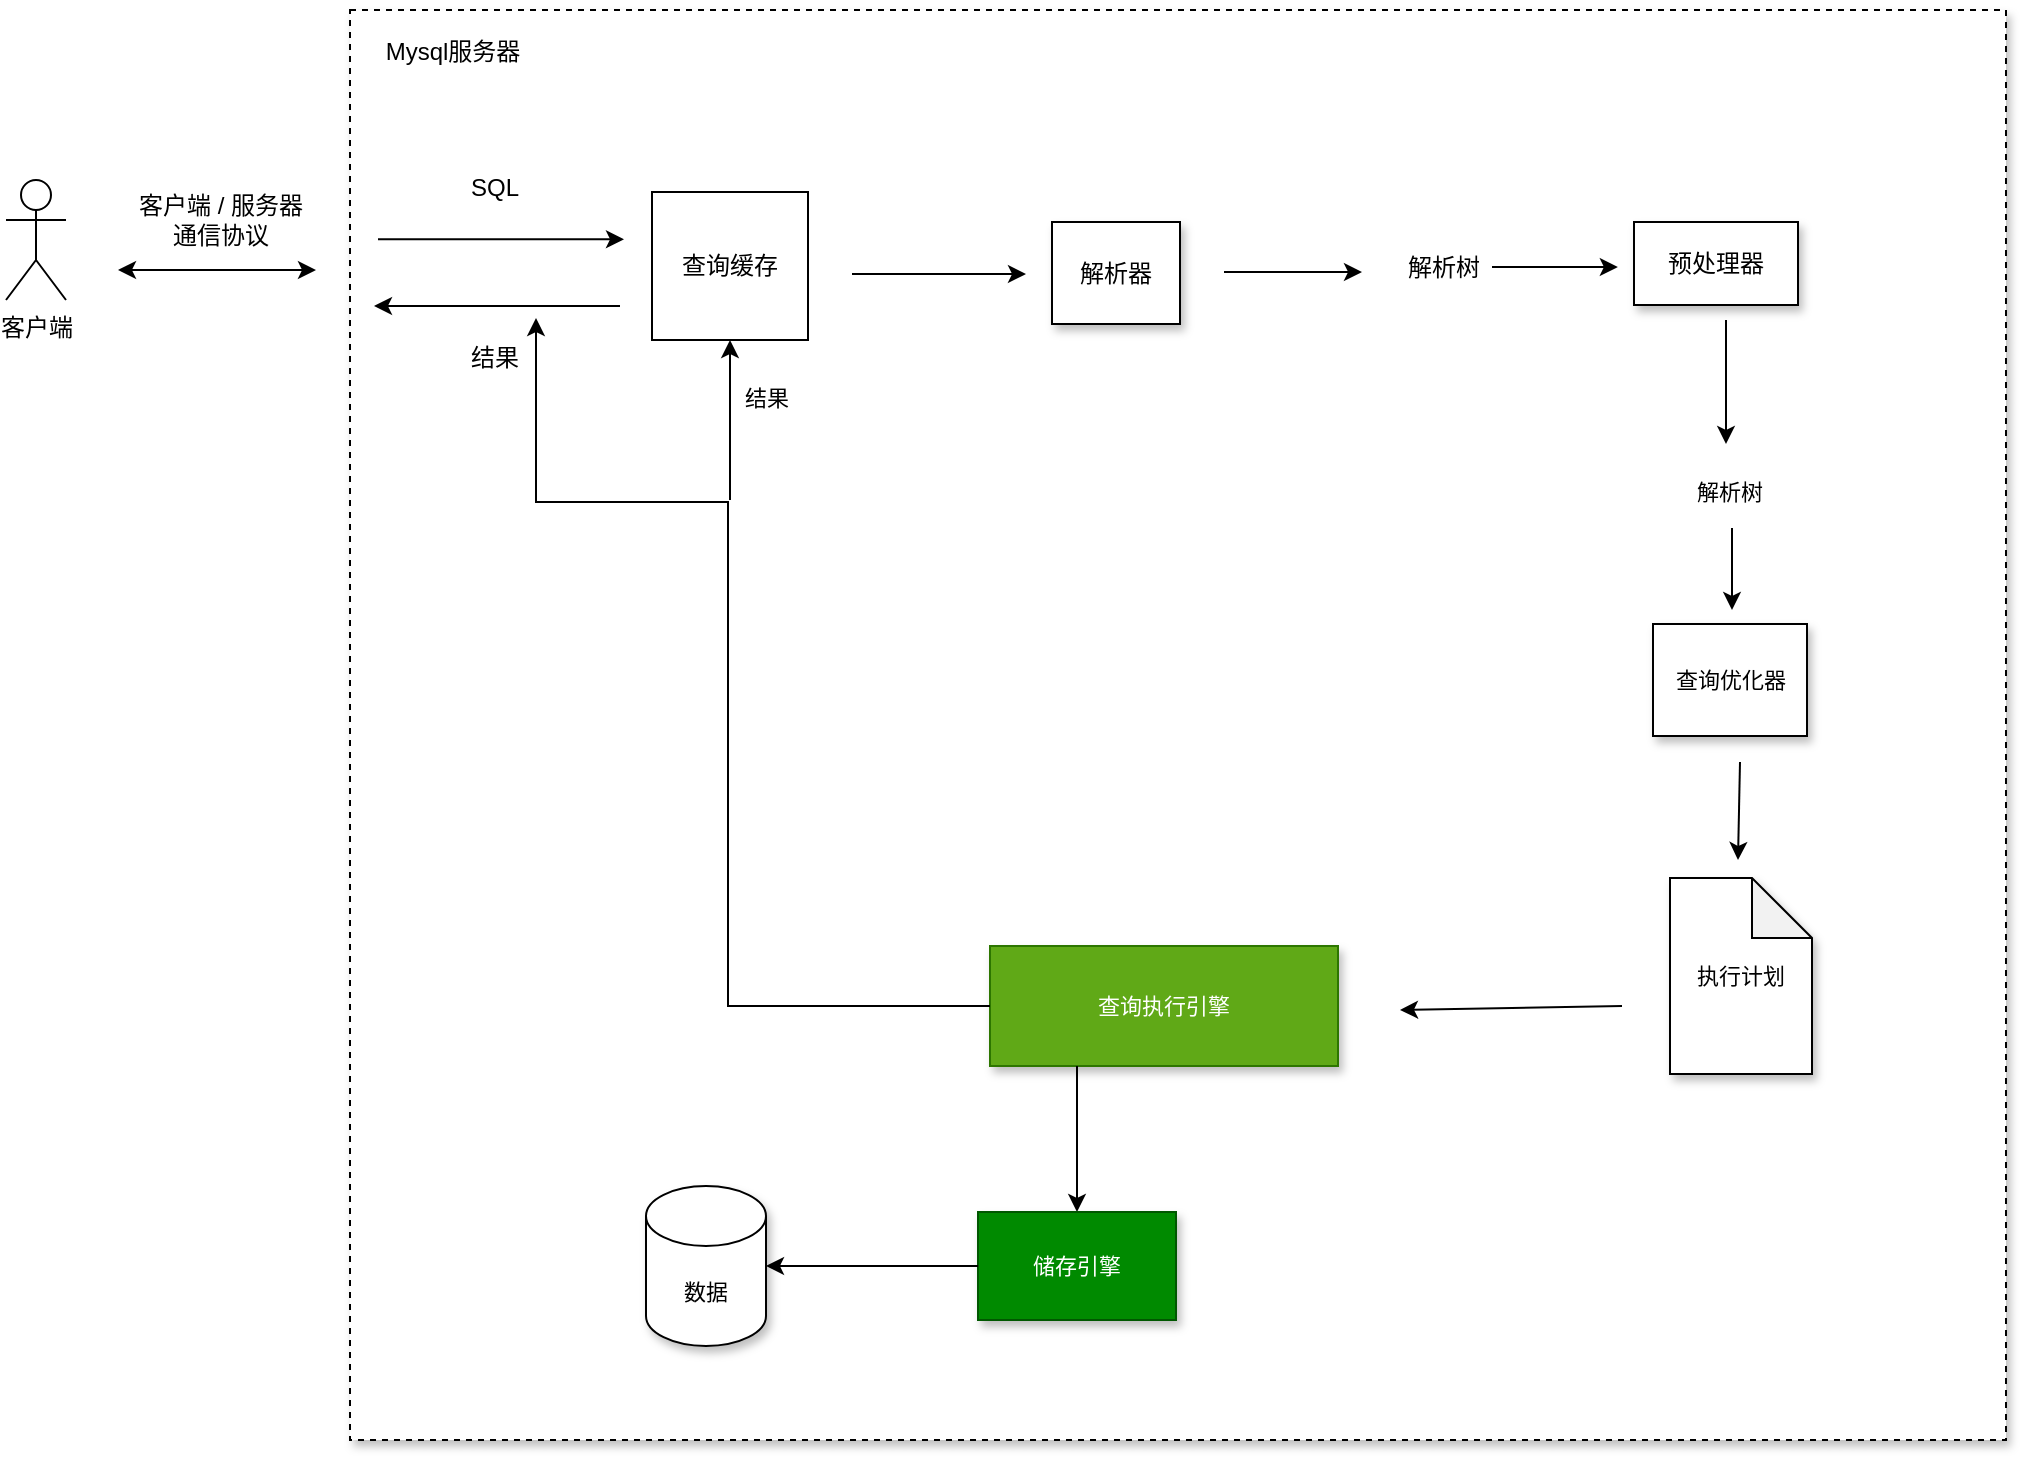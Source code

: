 <mxfile>
    <diagram id="kAutf0L_HOjHugGThulT" name="Page-1">
        <mxGraphModel dx="1503" dy="839" grid="0" gridSize="10" guides="1" tooltips="1" connect="1" arrows="0" fold="1" page="1" pageScale="1" pageWidth="3300" pageHeight="4681" math="0" shadow="0">
            <root>
                <mxCell id="0"/>
                <mxCell id="1" parent="0"/>
                <mxCell id="6" value="" style="rounded=0;whiteSpace=wrap;html=1;dashed=1;gradientColor=none;shadow=1;" vertex="1" parent="1">
                    <mxGeometry x="354" y="57" width="828" height="715" as="geometry"/>
                </mxCell>
                <mxCell id="2" value="客户端" style="shape=umlActor;verticalLabelPosition=bottom;verticalAlign=top;html=1;outlineConnect=0;" vertex="1" parent="1">
                    <mxGeometry x="182" y="142" width="30" height="60" as="geometry"/>
                </mxCell>
                <mxCell id="3" value="" style="endArrow=classic;startArrow=classic;html=1;" edge="1" parent="1">
                    <mxGeometry width="50" height="50" relative="1" as="geometry">
                        <mxPoint x="238" y="187" as="sourcePoint"/>
                        <mxPoint x="337" y="187" as="targetPoint"/>
                    </mxGeometry>
                </mxCell>
                <mxCell id="4" value="客户端 / 服务器&lt;br&gt;通信协议" style="text;html=1;align=center;verticalAlign=middle;resizable=0;points=[];autosize=1;strokeColor=none;fillColor=none;" vertex="1" parent="1">
                    <mxGeometry x="243" y="146" width="92" height="32" as="geometry"/>
                </mxCell>
                <mxCell id="7" value="Mysql服务器" style="text;html=1;align=center;verticalAlign=middle;resizable=0;points=[];autosize=1;strokeColor=none;fillColor=none;" vertex="1" parent="1">
                    <mxGeometry x="366" y="69" width="77" height="18" as="geometry"/>
                </mxCell>
                <mxCell id="9" value="" style="endArrow=classic;html=1;rounded=0;sketch=0;" edge="1" parent="1">
                    <mxGeometry width="50" height="50" relative="1" as="geometry">
                        <mxPoint x="368" y="171.66" as="sourcePoint"/>
                        <mxPoint x="491" y="171.66" as="targetPoint"/>
                    </mxGeometry>
                </mxCell>
                <mxCell id="10" value="SQL" style="text;html=1;align=center;verticalAlign=middle;resizable=0;points=[];autosize=1;strokeColor=none;fillColor=none;" vertex="1" parent="1">
                    <mxGeometry x="409" y="137" width="34" height="18" as="geometry"/>
                </mxCell>
                <mxCell id="11" value="查询缓存" style="rounded=0;whiteSpace=wrap;html=1;" vertex="1" parent="1">
                    <mxGeometry x="505" y="148" width="78" height="74" as="geometry"/>
                </mxCell>
                <mxCell id="13" value="" style="endArrow=none;html=1;rounded=0;sketch=0;endFill=0;startArrow=classic;startFill=1;" edge="1" parent="1">
                    <mxGeometry width="50" height="50" relative="1" as="geometry">
                        <mxPoint x="366" y="205.0" as="sourcePoint"/>
                        <mxPoint x="489" y="205.0" as="targetPoint"/>
                    </mxGeometry>
                </mxCell>
                <mxCell id="15" value="结果" style="text;html=1;align=center;verticalAlign=middle;resizable=0;points=[];autosize=1;strokeColor=none;fillColor=none;" vertex="1" parent="1">
                    <mxGeometry x="409" y="222" width="34" height="18" as="geometry"/>
                </mxCell>
                <mxCell id="16" value="" style="endArrow=classic;html=1;rounded=0;sketch=0;" edge="1" parent="1">
                    <mxGeometry width="50" height="50" relative="1" as="geometry">
                        <mxPoint x="605" y="189" as="sourcePoint"/>
                        <mxPoint x="692" y="189" as="targetPoint"/>
                    </mxGeometry>
                </mxCell>
                <mxCell id="19" value="Untitled Layer" parent="0"/>
                <mxCell id="20" value="解析器" style="rounded=0;whiteSpace=wrap;html=1;shadow=1;gradientColor=none;" vertex="1" parent="19">
                    <mxGeometry x="705" y="163" width="64" height="51" as="geometry"/>
                </mxCell>
                <mxCell id="21" value="" style="endArrow=classic;html=1;rounded=0;sketch=0;" edge="1" parent="19">
                    <mxGeometry width="50" height="50" relative="1" as="geometry">
                        <mxPoint x="791" y="188" as="sourcePoint"/>
                        <mxPoint x="860" y="188" as="targetPoint"/>
                    </mxGeometry>
                </mxCell>
                <mxCell id="22" value="解析树" style="text;html=1;strokeColor=none;fillColor=none;align=center;verticalAlign=middle;whiteSpace=wrap;rounded=0;shadow=1;" vertex="1" parent="19">
                    <mxGeometry x="871" y="171" width="60" height="30" as="geometry"/>
                </mxCell>
                <mxCell id="23" value="预处理器" style="rounded=0;whiteSpace=wrap;html=1;shadow=1;gradientColor=none;" vertex="1" parent="19">
                    <mxGeometry x="996" y="163" width="82" height="41.5" as="geometry"/>
                </mxCell>
                <mxCell id="24" value="" style="endArrow=classic;html=1;rounded=0;sketch=0;exitX=0.534;exitY=0.179;exitDx=0;exitDy=0;exitPerimeter=0;entryX=0.61;entryY=0.179;entryDx=0;entryDy=0;entryPerimeter=0;" edge="1" parent="19">
                    <mxGeometry width="50" height="50" relative="1" as="geometry">
                        <mxPoint x="925.002" y="185.501" as="sourcePoint"/>
                        <mxPoint x="987.93" y="185.501" as="targetPoint"/>
                    </mxGeometry>
                </mxCell>
                <mxCell id="26" value="" style="endArrow=classic;html=1;rounded=0;labelBackgroundColor=default;sketch=0;fontFamily=Helvetica;fontSize=11;fontColor=default;strokeColor=default;shape=connector;" edge="1" parent="19">
                    <mxGeometry width="50" height="50" relative="1" as="geometry">
                        <mxPoint x="1042" y="212" as="sourcePoint"/>
                        <mxPoint x="1042" y="274" as="targetPoint"/>
                    </mxGeometry>
                </mxCell>
                <mxCell id="27" value="解析树" style="text;html=1;strokeColor=none;fillColor=none;align=center;verticalAlign=middle;whiteSpace=wrap;rounded=0;shadow=1;fontFamily=Helvetica;fontSize=11;fontColor=default;" vertex="1" parent="19">
                    <mxGeometry x="1014" y="283" width="60" height="30" as="geometry"/>
                </mxCell>
                <mxCell id="28" value="" style="endArrow=classic;html=1;rounded=0;labelBackgroundColor=default;sketch=0;fontFamily=Helvetica;fontSize=11;fontColor=default;strokeColor=default;shape=connector;" edge="1" parent="19">
                    <mxGeometry width="50" height="50" relative="1" as="geometry">
                        <mxPoint x="1045" y="316" as="sourcePoint"/>
                        <mxPoint x="1045" y="357" as="targetPoint"/>
                    </mxGeometry>
                </mxCell>
                <mxCell id="29" value="查询优化器" style="whiteSpace=wrap;html=1;shadow=1;fontFamily=Helvetica;fontSize=11;fontColor=default;gradientColor=none;" vertex="1" parent="19">
                    <mxGeometry x="1005.5" y="364" width="77" height="56" as="geometry"/>
                </mxCell>
                <mxCell id="30" value="" style="endArrow=classic;html=1;rounded=0;labelBackgroundColor=default;sketch=0;fontFamily=Helvetica;fontSize=11;fontColor=default;strokeColor=default;shape=connector;" edge="1" parent="19">
                    <mxGeometry width="50" height="50" relative="1" as="geometry">
                        <mxPoint x="1049" y="433" as="sourcePoint"/>
                        <mxPoint x="1048" y="482" as="targetPoint"/>
                    </mxGeometry>
                </mxCell>
                <mxCell id="32" value="执行计划" style="shape=note;whiteSpace=wrap;html=1;backgroundOutline=1;darkOpacity=0.05;shadow=1;fontFamily=Helvetica;fontSize=11;fontColor=default;gradientColor=none;" vertex="1" parent="19">
                    <mxGeometry x="1014" y="491" width="71" height="98" as="geometry"/>
                </mxCell>
                <mxCell id="33" value="" style="endArrow=classic;html=1;rounded=0;labelBackgroundColor=default;sketch=0;fontFamily=Helvetica;fontSize=11;fontColor=default;strokeColor=default;shape=connector;" edge="1" parent="19">
                    <mxGeometry width="50" height="50" relative="1" as="geometry">
                        <mxPoint x="990" y="555" as="sourcePoint"/>
                        <mxPoint x="879" y="557" as="targetPoint"/>
                    </mxGeometry>
                </mxCell>
                <mxCell id="34" value="查询执行引擎" style="rounded=0;whiteSpace=wrap;html=1;shadow=1;fontFamily=Helvetica;fontSize=11;fillColor=#60a917;fontColor=#ffffff;strokeColor=#2D7600;" vertex="1" parent="19">
                    <mxGeometry x="674" y="525" width="174" height="60" as="geometry"/>
                </mxCell>
                <mxCell id="35" value="" style="endArrow=classic;html=1;rounded=0;labelBackgroundColor=default;sketch=0;fontFamily=Helvetica;fontSize=11;fontColor=default;strokeColor=default;shape=connector;exitX=0;exitY=0.5;exitDx=0;exitDy=0;" edge="1" parent="19" source="34">
                    <mxGeometry width="50" height="50" relative="1" as="geometry">
                        <mxPoint x="510" y="474" as="sourcePoint"/>
                        <mxPoint x="447" y="211" as="targetPoint"/>
                        <Array as="points">
                            <mxPoint x="543" y="555"/>
                            <mxPoint x="543" y="303"/>
                            <mxPoint x="447" y="303"/>
                        </Array>
                    </mxGeometry>
                </mxCell>
                <mxCell id="36" value="" style="endArrow=classic;html=1;rounded=0;labelBackgroundColor=default;sketch=0;fontFamily=Helvetica;fontSize=11;fontColor=default;strokeColor=default;shape=connector;entryX=0.5;entryY=1;entryDx=0;entryDy=0;" edge="1" parent="19" target="11">
                    <mxGeometry width="50" height="50" relative="1" as="geometry">
                        <mxPoint x="544" y="302" as="sourcePoint"/>
                        <mxPoint x="688" y="345" as="targetPoint"/>
                    </mxGeometry>
                </mxCell>
                <mxCell id="37" value="结果" style="text;html=1;align=center;verticalAlign=middle;resizable=0;points=[];autosize=1;strokeColor=none;fillColor=none;fontSize=11;fontFamily=Helvetica;fontColor=default;" vertex="1" parent="19">
                    <mxGeometry x="546" y="242" width="32" height="17" as="geometry"/>
                </mxCell>
                <mxCell id="38" value="" style="endArrow=classic;html=1;rounded=0;labelBackgroundColor=default;sketch=0;fontFamily=Helvetica;fontSize=11;fontColor=default;strokeColor=default;shape=connector;exitX=0.25;exitY=1;exitDx=0;exitDy=0;entryX=0.5;entryY=0;entryDx=0;entryDy=0;" edge="1" parent="19" source="34" target="39">
                    <mxGeometry width="50" height="50" relative="1" as="geometry">
                        <mxPoint x="714" y="683" as="sourcePoint"/>
                        <mxPoint x="783" y="626" as="targetPoint"/>
                    </mxGeometry>
                </mxCell>
                <mxCell id="39" value="储存引擎" style="rounded=0;whiteSpace=wrap;html=1;shadow=1;fontFamily=Helvetica;fontSize=11;fontColor=#ffffff;fillColor=#008a00;strokeColor=#005700;" vertex="1" parent="19">
                    <mxGeometry x="668" y="658" width="99" height="54" as="geometry"/>
                </mxCell>
                <mxCell id="40" value="" style="endArrow=none;html=1;rounded=0;labelBackgroundColor=default;sketch=0;fontFamily=Helvetica;fontSize=11;fontColor=default;strokeColor=default;shape=connector;exitX=1;exitY=0.5;exitDx=0;exitDy=0;exitPerimeter=0;entryX=0;entryY=0.5;entryDx=0;entryDy=0;startArrow=classic;startFill=1;endFill=0;" edge="1" parent="19" source="41" target="39">
                    <mxGeometry width="50" height="50" relative="1" as="geometry">
                        <mxPoint x="715" y="813" as="sourcePoint"/>
                        <mxPoint x="789" y="740" as="targetPoint"/>
                    </mxGeometry>
                </mxCell>
                <mxCell id="41" value="数据" style="shape=cylinder3;whiteSpace=wrap;html=1;boundedLbl=1;backgroundOutline=1;size=15;shadow=1;fontFamily=Helvetica;fontSize=11;fontColor=default;gradientColor=none;" vertex="1" parent="19">
                    <mxGeometry x="502" y="645" width="60" height="80" as="geometry"/>
                </mxCell>
            </root>
        </mxGraphModel>
    </diagram>
</mxfile>